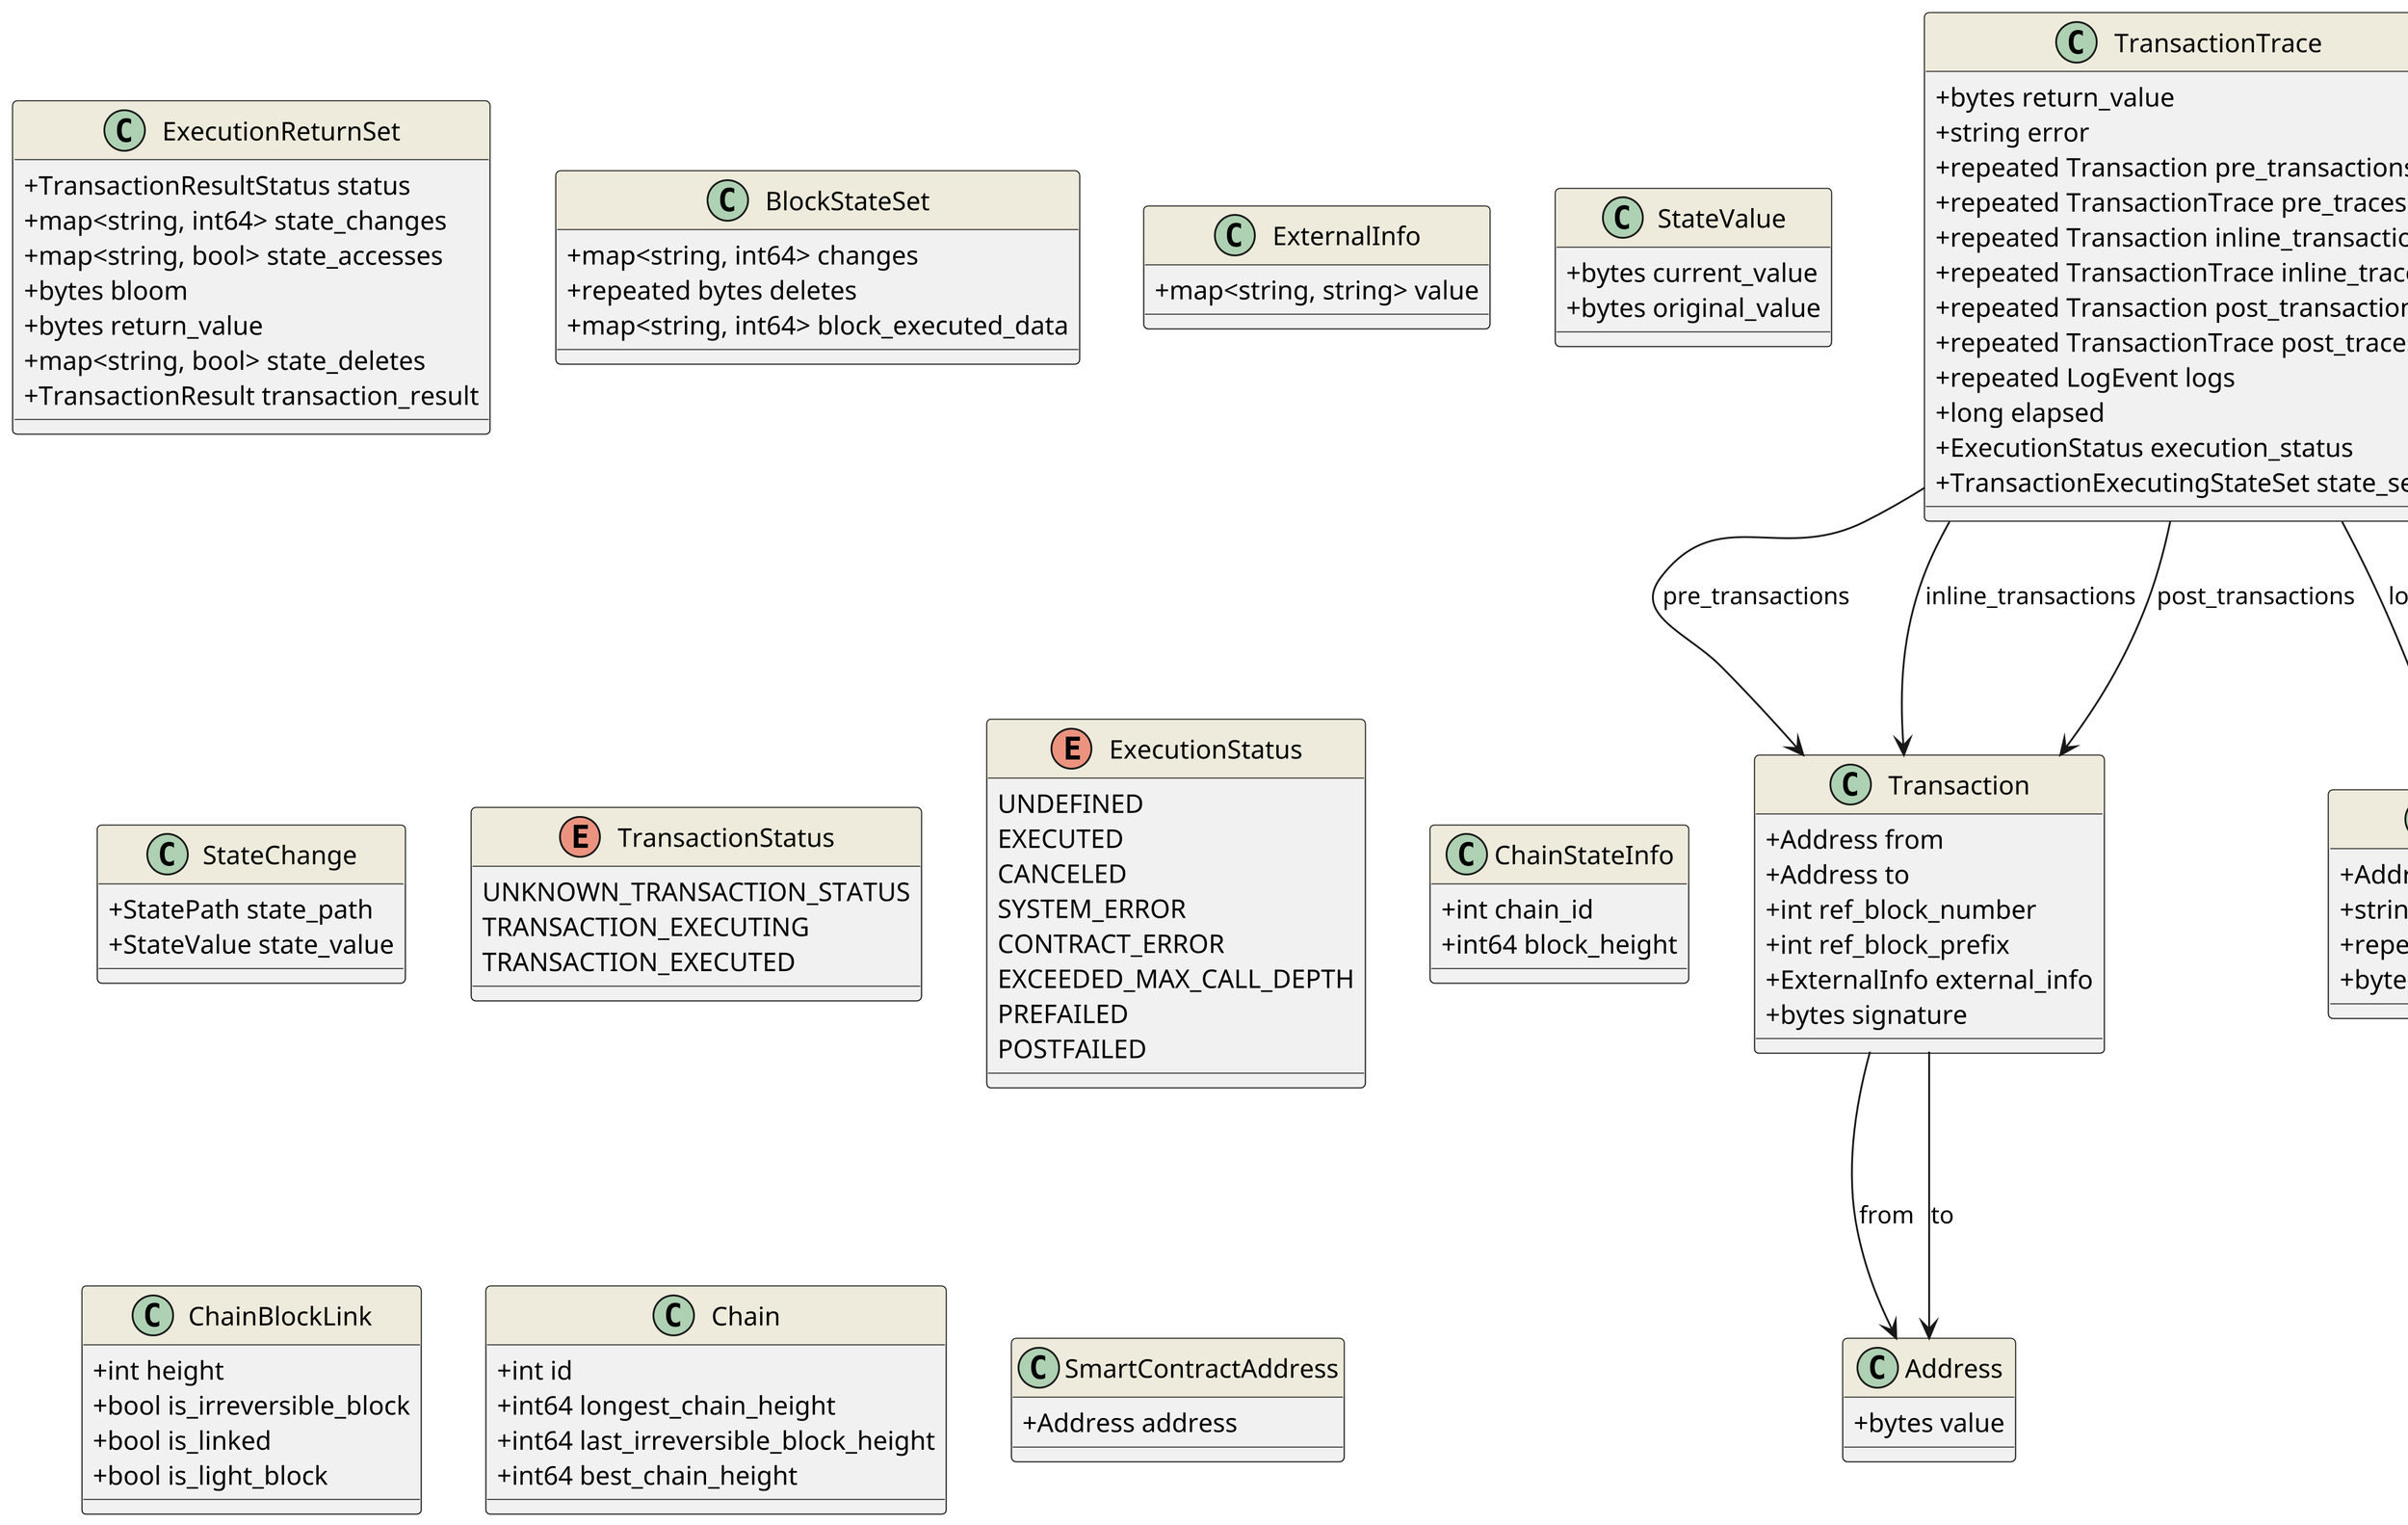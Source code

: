 @startuml
skinparam dpi 300
skinparam paperSize A4
skinparam classAttributeIconSize 0
skinparam classHeaderBackgroundColor #EEEBDC


class Transaction {
    +Address from
    +Address to
    +int ref_block_number
    +int ref_block_prefix
    +ExternalInfo external_info
    +bytes signature
}

class TransactionTrace {
    +bytes return_value
    +string error
    +repeated Transaction pre_transactions
    +repeated TransactionTrace pre_traces
    +repeated Transaction inline_transactions
    +repeated TransactionTrace inline_traces
    +repeated Transaction post_transactions
    +repeated TransactionTrace post_traces
    +repeated LogEvent logs
    +long elapsed
    +ExecutionStatus execution_status
    +TransactionExecutingStateSet state_set
}

class ExecutionReturnSet {
    +TransactionResultStatus status
    +map<string, int64> state_changes
    +map<string, bool> state_accesses
    +bytes bloom
    +bytes return_value
    +map<string, bool> state_deletes
    +TransactionResult transaction_result
}

class BlockHeader {
    +int version
    +int chain_id
    +bytes previous_block_hash
    +bytes merkle_tree_root_of_transactions
    +bytes merkle_tree_root_of_world_state
    +bytes bloom
    +map<string, int64> extra_data
    +google.protobuf.Timestamp time
    +bytes merkle_tree_root_of_transaction_status
    +bytes signer_pubkey
    +bytes signature
}

class BlockBody {
    +repeated bytes transaction_ids
}

class Block {
    +BlockHeader header
    +BlockBody body
}

class BlockStateSet {
    +map<string, int64> changes
    +repeated bytes deletes
    +map<string, int64> block_executed_data
}



class Address {
    +bytes value
}

class ExternalInfo {
    +map<string, string> value
}

class StateValue {
    +bytes current_value
    +bytes original_value
}

class StateChange {
    +StatePath state_path
    +StateValue state_value
}

enum TransactionStatus {
    UNKNOWN_TRANSACTION_STATUS
    TRANSACTION_EXECUTING
    TRANSACTION_EXECUTED
}

enum ExecutionStatus {
    UNDEFINED
    EXECUTED
    CANCELED
    SYSTEM_ERROR
    CONTRACT_ERROR
    EXCEEDED_MAX_CALL_DEPTH
    PREFAILED
    POSTFAILED
}

class LogEvent {
    +Address address
    +string name
    +repeated bytes indexed
    +bytes non_indexed
}

class ChainStateInfo {
    +int chain_id
    +int64 block_height
}

class ChainBlockLink {
    +int height
    +bool is_irreversible_block
    +bool is_linked
    +bool is_light_block
}

class Chain {
    +int id
    +int64 longest_chain_height
    +int64 last_irreversible_block_height
    +int64 best_chain_height
}

class BlockIndex {
    +bytes block_hash
    +int64 block_height
}

class TransactionBlockIndex {
    +int64 block_height
    +repeated BlockIndex previous_execution_block_index_list
}

class SmartContractAddress {
    +Address address
}

' Relationships
Transaction --> Address : from
Transaction --> Address : to
TransactionTrace --> Transaction : pre_transactions
TransactionTrace --> Transaction : inline_transactions
TransactionTrace --> Transaction : post_transactions
TransactionTrace --> LogEvent : logs
Block --> BlockHeader : header
Block --> BlockBody : body
TransactionBlockIndex --> BlockIndex : previous_execution_block_index_list

@enduml